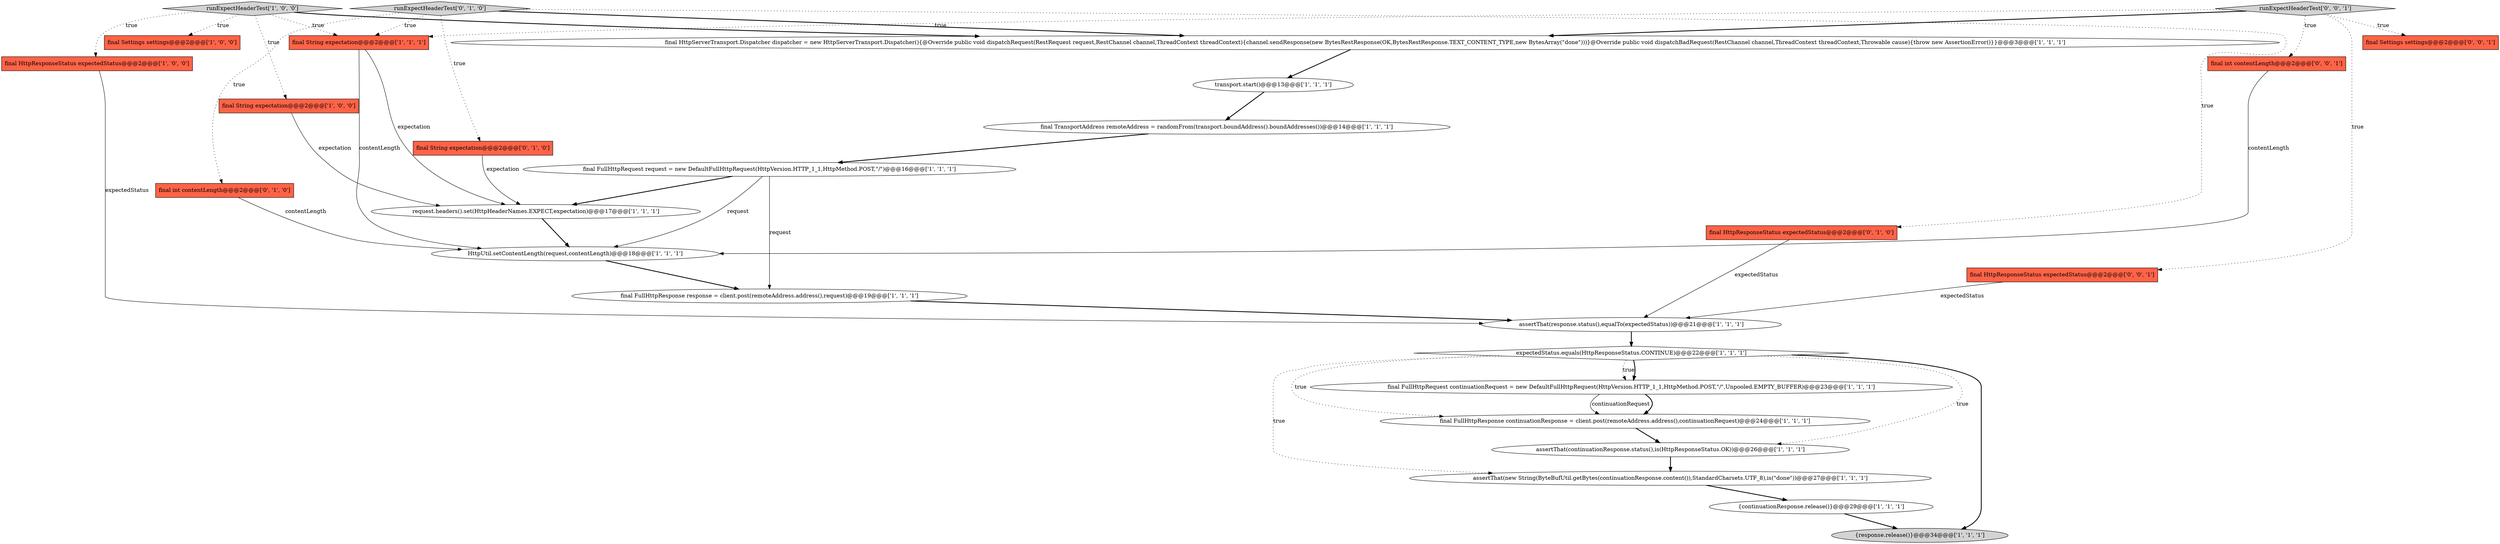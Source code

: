 digraph {
12 [style = filled, label = "final HttpServerTransport.Dispatcher dispatcher = new HttpServerTransport.Dispatcher(){@Override public void dispatchRequest(RestRequest request,RestChannel channel,ThreadContext threadContext){channel.sendResponse(new BytesRestResponse(OK,BytesRestResponse.TEXT_CONTENT_TYPE,new BytesArray(\"done\")))}@Override public void dispatchBadRequest(RestChannel channel,ThreadContext threadContext,Throwable cause){throw new AssertionError()}}@@@3@@@['1', '1', '1']", fillcolor = white, shape = ellipse image = "AAA0AAABBB1BBB"];
26 [style = filled, label = "runExpectHeaderTest['0', '0', '1']", fillcolor = lightgray, shape = diamond image = "AAA0AAABBB3BBB"];
14 [style = filled, label = "{continuationResponse.release()}@@@29@@@['1', '1', '1']", fillcolor = white, shape = ellipse image = "AAA0AAABBB1BBB"];
0 [style = filled, label = "final HttpResponseStatus expectedStatus@@@2@@@['1', '0', '0']", fillcolor = tomato, shape = box image = "AAA0AAABBB1BBB"];
13 [style = filled, label = "assertThat(response.status(),equalTo(expectedStatus))@@@21@@@['1', '1', '1']", fillcolor = white, shape = ellipse image = "AAA0AAABBB1BBB"];
18 [style = filled, label = "final String expectation@@@2@@@['1', '1', '1']", fillcolor = tomato, shape = box image = "AAA0AAABBB1BBB"];
6 [style = filled, label = "transport.start()@@@13@@@['1', '1', '1']", fillcolor = white, shape = ellipse image = "AAA0AAABBB1BBB"];
23 [style = filled, label = "final int contentLength@@@2@@@['0', '1', '0']", fillcolor = tomato, shape = box image = "AAA0AAABBB2BBB"];
4 [style = filled, label = "final String expectation@@@2@@@['1', '0', '0']", fillcolor = tomato, shape = box image = "AAA0AAABBB1BBB"];
5 [style = filled, label = "HttpUtil.setContentLength(request,contentLength)@@@18@@@['1', '1', '1']", fillcolor = white, shape = ellipse image = "AAA0AAABBB1BBB"];
16 [style = filled, label = "assertThat(continuationResponse.status(),is(HttpResponseStatus.OK))@@@26@@@['1', '1', '1']", fillcolor = white, shape = ellipse image = "AAA0AAABBB1BBB"];
8 [style = filled, label = "runExpectHeaderTest['1', '0', '0']", fillcolor = lightgray, shape = diamond image = "AAA0AAABBB1BBB"];
1 [style = filled, label = "final FullHttpRequest request = new DefaultFullHttpRequest(HttpVersion.HTTP_1_1,HttpMethod.POST,\"/\")@@@16@@@['1', '1', '1']", fillcolor = white, shape = ellipse image = "AAA0AAABBB1BBB"];
3 [style = filled, label = "final Settings settings@@@2@@@['1', '0', '0']", fillcolor = tomato, shape = box image = "AAA0AAABBB1BBB"];
9 [style = filled, label = "final FullHttpResponse response = client.post(remoteAddress.address(),request)@@@19@@@['1', '1', '1']", fillcolor = white, shape = ellipse image = "AAA0AAABBB1BBB"];
10 [style = filled, label = "final FullHttpRequest continuationRequest = new DefaultFullHttpRequest(HttpVersion.HTTP_1_1,HttpMethod.POST,\"/\",Unpooled.EMPTY_BUFFER)@@@23@@@['1', '1', '1']", fillcolor = white, shape = ellipse image = "AAA0AAABBB1BBB"];
20 [style = filled, label = "final HttpResponseStatus expectedStatus@@@2@@@['0', '1', '0']", fillcolor = tomato, shape = box image = "AAA0AAABBB2BBB"];
22 [style = filled, label = "final String expectation@@@2@@@['0', '1', '0']", fillcolor = tomato, shape = box image = "AAA0AAABBB2BBB"];
17 [style = filled, label = "final TransportAddress remoteAddress = randomFrom(transport.boundAddress().boundAddresses())@@@14@@@['1', '1', '1']", fillcolor = white, shape = ellipse image = "AAA0AAABBB1BBB"];
24 [style = filled, label = "final int contentLength@@@2@@@['0', '0', '1']", fillcolor = tomato, shape = box image = "AAA0AAABBB3BBB"];
25 [style = filled, label = "final HttpResponseStatus expectedStatus@@@2@@@['0', '0', '1']", fillcolor = tomato, shape = box image = "AAA0AAABBB3BBB"];
11 [style = filled, label = "request.headers().set(HttpHeaderNames.EXPECT,expectation)@@@17@@@['1', '1', '1']", fillcolor = white, shape = ellipse image = "AAA0AAABBB1BBB"];
15 [style = filled, label = "final FullHttpResponse continuationResponse = client.post(remoteAddress.address(),continuationRequest)@@@24@@@['1', '1', '1']", fillcolor = white, shape = ellipse image = "AAA0AAABBB1BBB"];
2 [style = filled, label = "assertThat(new String(ByteBufUtil.getBytes(continuationResponse.content()),StandardCharsets.UTF_8),is(\"done\"))@@@27@@@['1', '1', '1']", fillcolor = white, shape = ellipse image = "AAA0AAABBB1BBB"];
21 [style = filled, label = "runExpectHeaderTest['0', '1', '0']", fillcolor = lightgray, shape = diamond image = "AAA0AAABBB2BBB"];
27 [style = filled, label = "final Settings settings@@@2@@@['0', '0', '1']", fillcolor = tomato, shape = box image = "AAA0AAABBB3BBB"];
19 [style = filled, label = "{response.release()}@@@34@@@['1', '1', '1']", fillcolor = lightgray, shape = ellipse image = "AAA0AAABBB1BBB"];
7 [style = filled, label = "expectedStatus.equals(HttpResponseStatus.CONTINUE)@@@22@@@['1', '1', '1']", fillcolor = white, shape = diamond image = "AAA0AAABBB1BBB"];
6->17 [style = bold, label=""];
7->2 [style = dotted, label="true"];
7->10 [style = dotted, label="true"];
0->13 [style = solid, label="expectedStatus"];
10->15 [style = bold, label=""];
17->1 [style = bold, label=""];
5->9 [style = bold, label=""];
21->20 [style = dotted, label="true"];
7->10 [style = bold, label=""];
21->18 [style = dotted, label="true"];
26->25 [style = dotted, label="true"];
26->27 [style = dotted, label="true"];
14->19 [style = bold, label=""];
21->22 [style = dotted, label="true"];
22->11 [style = solid, label="expectation"];
16->2 [style = bold, label=""];
15->16 [style = bold, label=""];
12->6 [style = bold, label=""];
7->15 [style = dotted, label="true"];
18->11 [style = solid, label="expectation"];
8->4 [style = dotted, label="true"];
1->5 [style = solid, label="request"];
8->3 [style = dotted, label="true"];
1->11 [style = bold, label=""];
21->12 [style = bold, label=""];
11->5 [style = bold, label=""];
26->12 [style = bold, label=""];
13->7 [style = bold, label=""];
18->5 [style = solid, label="contentLength"];
21->23 [style = dotted, label="true"];
26->24 [style = dotted, label="true"];
24->5 [style = solid, label="contentLength"];
2->14 [style = bold, label=""];
7->16 [style = dotted, label="true"];
8->18 [style = dotted, label="true"];
26->18 [style = dotted, label="true"];
20->13 [style = solid, label="expectedStatus"];
8->0 [style = dotted, label="true"];
1->9 [style = solid, label="request"];
25->13 [style = solid, label="expectedStatus"];
10->15 [style = solid, label="continuationRequest"];
23->5 [style = solid, label="contentLength"];
7->19 [style = bold, label=""];
8->12 [style = bold, label=""];
4->11 [style = solid, label="expectation"];
9->13 [style = bold, label=""];
}
